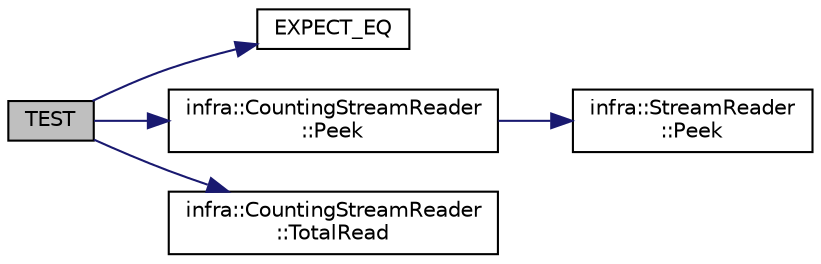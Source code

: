 digraph "TEST"
{
 // INTERACTIVE_SVG=YES
  edge [fontname="Helvetica",fontsize="10",labelfontname="Helvetica",labelfontsize="10"];
  node [fontname="Helvetica",fontsize="10",shape=record];
  rankdir="LR";
  Node25 [label="TEST",height=0.2,width=0.4,color="black", fillcolor="grey75", style="filled", fontcolor="black"];
  Node25 -> Node26 [color="midnightblue",fontsize="10",style="solid",fontname="Helvetica"];
  Node26 [label="EXPECT_EQ",height=0.2,width=0.4,color="black", fillcolor="white", style="filled",URL="$d6/def/_test_json_8cpp.html#a82745227e2f0a8edbb4ae630d88a8e86"];
  Node25 -> Node27 [color="midnightblue",fontsize="10",style="solid",fontname="Helvetica"];
  Node27 [label="infra::CountingStreamReader\l::Peek",height=0.2,width=0.4,color="black", fillcolor="white", style="filled",URL="$d1/dc1/classinfra_1_1_counting_stream_reader.html#a258a2762ea57e6206708bff45bd3e0b5"];
  Node27 -> Node28 [color="midnightblue",fontsize="10",style="solid",fontname="Helvetica"];
  Node28 [label="infra::StreamReader\l::Peek",height=0.2,width=0.4,color="black", fillcolor="white", style="filled",URL="$d2/d90/classinfra_1_1_stream_reader.html#ad97bdd8c19a5601c54e975b904c85a88"];
  Node25 -> Node29 [color="midnightblue",fontsize="10",style="solid",fontname="Helvetica"];
  Node29 [label="infra::CountingStreamReader\l::TotalRead",height=0.2,width=0.4,color="black", fillcolor="white", style="filled",URL="$d1/dc1/classinfra_1_1_counting_stream_reader.html#a2426f785ef4f864d4335eb8c19e5af14"];
}
